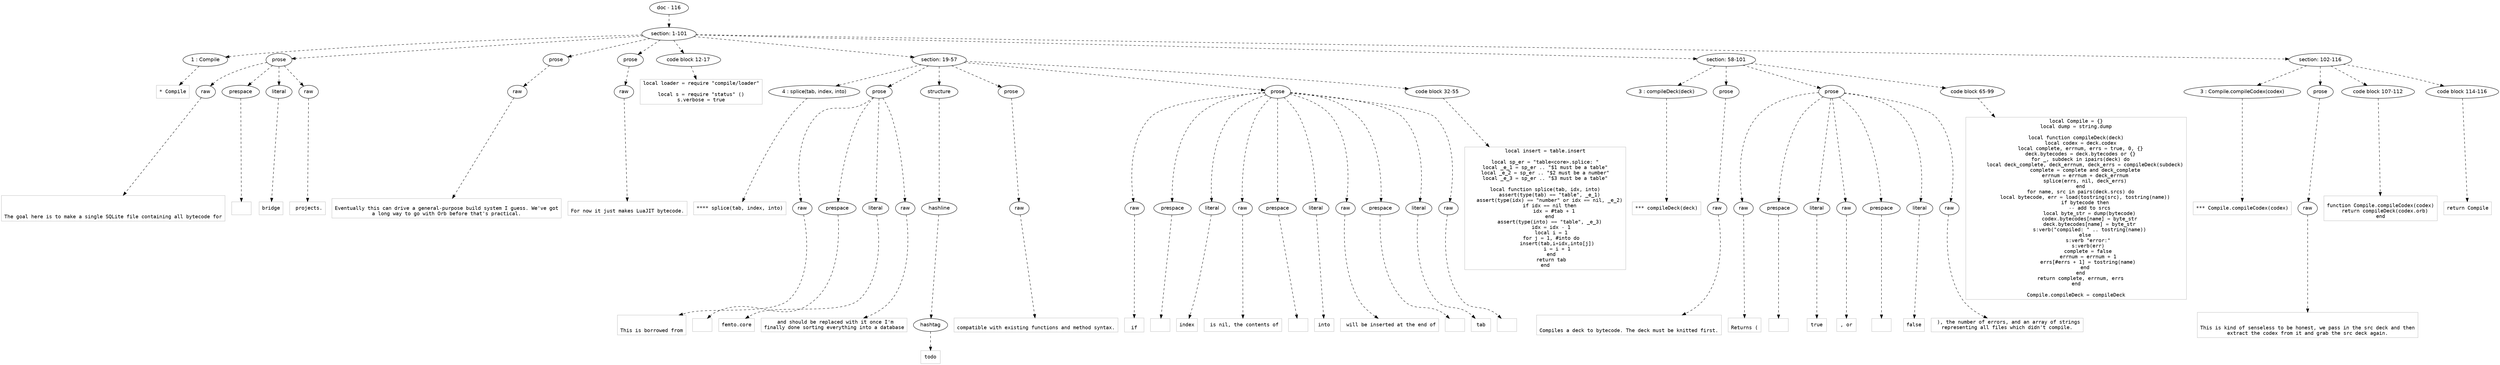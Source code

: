 digraph lpegNode {

node [fontname=Helvetica]
edge [style=dashed]

doc_0 [label="doc - 116"]


doc_0 -> { section_1}
{rank=same; section_1}

section_1 [label="section: 1-101"]


// END RANK doc_0

section_1 -> { header_2 prose_3 prose_4 prose_5 codeblock_6 section_7 section_8 section_9}
{rank=same; header_2 prose_3 prose_4 prose_5 codeblock_6 section_7 section_8 section_9}

header_2 [label="1 : Compile"]

prose_3 [label="prose"]

prose_4 [label="prose"]

prose_5 [label="prose"]

codeblock_6 [label="code block 12-17"]

section_7 [label="section: 19-57"]

section_8 [label="section: 58-101"]

section_9 [label="section: 102-116"]


// END RANK section_1

header_2 -> leaf_10
leaf_10  [color=Gray,shape=rectangle,fontname=Inconsolata,label="* Compile"]
// END RANK header_2

prose_3 -> { raw_11 prespace_12 literal_13 raw_14}
{rank=same; raw_11 prespace_12 literal_13 raw_14}

raw_11 [label="raw"]

prespace_12 [label="prespace"]

literal_13 [label="literal"]

raw_14 [label="raw"]


// END RANK prose_3

raw_11 -> leaf_15
leaf_15  [color=Gray,shape=rectangle,fontname=Inconsolata,label="


The goal here is to make a single SQLite file containing all bytecode for"]
// END RANK raw_11

prespace_12 -> leaf_16
leaf_16  [color=Gray,shape=rectangle,fontname=Inconsolata,label=""]
// END RANK prespace_12

literal_13 -> leaf_17
leaf_17  [color=Gray,shape=rectangle,fontname=Inconsolata,label="bridge"]
// END RANK literal_13

raw_14 -> leaf_18
leaf_18  [color=Gray,shape=rectangle,fontname=Inconsolata,label=" projects.
"]
// END RANK raw_14

prose_4 -> { raw_19}
{rank=same; raw_19}

raw_19 [label="raw"]


// END RANK prose_4

raw_19 -> leaf_20
leaf_20  [color=Gray,shape=rectangle,fontname=Inconsolata,label="
Eventually this can drive a general-purpose build system I guess. We've got
a long way to go with Orb before that's practical.
"]
// END RANK raw_19

prose_5 -> { raw_21}
{rank=same; raw_21}

raw_21 [label="raw"]


// END RANK prose_5

raw_21 -> leaf_22
leaf_22  [color=Gray,shape=rectangle,fontname=Inconsolata,label="
For now it just makes LuaJIT bytecode.
"]
// END RANK raw_21

codeblock_6 -> leaf_23
leaf_23  [color=Gray,shape=rectangle,fontname=Inconsolata,label="local loader = require \"compile/loader\"

local s = require \"status\" ()
s.verbose = true"]
// END RANK codeblock_6

section_7 -> { header_24 prose_25 structure_26 prose_27 prose_28 codeblock_29}
{rank=same; header_24 prose_25 structure_26 prose_27 prose_28 codeblock_29}

header_24 [label="4 : splice(tab, index, into)"]

prose_25 [label="prose"]

structure_26 [label="structure"]

prose_27 [label="prose"]

prose_28 [label="prose"]

codeblock_29 [label="code block 32-55"]


// END RANK section_7

header_24 -> leaf_30
leaf_30  [color=Gray,shape=rectangle,fontname=Inconsolata,label="**** splice(tab, index, into)"]
// END RANK header_24

prose_25 -> { raw_31 prespace_32 literal_33 raw_34}
{rank=same; raw_31 prespace_32 literal_33 raw_34}

raw_31 [label="raw"]

prespace_32 [label="prespace"]

literal_33 [label="literal"]

raw_34 [label="raw"]


// END RANK prose_25

raw_31 -> leaf_35
leaf_35  [color=Gray,shape=rectangle,fontname=Inconsolata,label="

This is borrowed from"]
// END RANK raw_31

prespace_32 -> leaf_36
leaf_36  [color=Gray,shape=rectangle,fontname=Inconsolata,label=" "]
// END RANK prespace_32

literal_33 -> leaf_37
leaf_37  [color=Gray,shape=rectangle,fontname=Inconsolata,label="femto.core"]
// END RANK literal_33

raw_34 -> leaf_38
leaf_38  [color=Gray,shape=rectangle,fontname=Inconsolata,label=" and should be replaced with it once I'm
finally done sorting everything into a database
"]
// END RANK raw_34

structure_26 -> { hashline_39}
{rank=same; hashline_39}

hashline_39 [label="hashline"]


// END RANK structure_26

hashline_39 -> { hashtag_40}
{rank=same; hashtag_40}

hashtag_40 [label="hashtag"]


// END RANK hashline_39

hashtag_40 -> leaf_41
leaf_41  [color=Gray,shape=rectangle,fontname=Inconsolata,label="todo"]
// END RANK hashtag_40

prose_27 -> { raw_42}
{rank=same; raw_42}

raw_42 [label="raw"]


// END RANK prose_27

raw_42 -> leaf_43
leaf_43  [color=Gray,shape=rectangle,fontname=Inconsolata,label="
compatible with existing functions and method syntax.
"]
// END RANK raw_42

prose_28 -> { raw_44 prespace_45 literal_46 raw_47 prespace_48 literal_49 raw_50 prespace_51 literal_52 raw_53}
{rank=same; raw_44 prespace_45 literal_46 raw_47 prespace_48 literal_49 raw_50 prespace_51 literal_52 raw_53}

raw_44 [label="raw"]

prespace_45 [label="prespace"]

literal_46 [label="literal"]

raw_47 [label="raw"]

prespace_48 [label="prespace"]

literal_49 [label="literal"]

raw_50 [label="raw"]

prespace_51 [label="prespace"]

literal_52 [label="literal"]

raw_53 [label="raw"]


// END RANK prose_28

raw_44 -> leaf_54
leaf_54  [color=Gray,shape=rectangle,fontname=Inconsolata,label="
if"]
// END RANK raw_44

prespace_45 -> leaf_55
leaf_55  [color=Gray,shape=rectangle,fontname=Inconsolata,label=" "]
// END RANK prespace_45

literal_46 -> leaf_56
leaf_56  [color=Gray,shape=rectangle,fontname=Inconsolata,label="index"]
// END RANK literal_46

raw_47 -> leaf_57
leaf_57  [color=Gray,shape=rectangle,fontname=Inconsolata,label=" is nil, the contents of"]
// END RANK raw_47

prespace_48 -> leaf_58
leaf_58  [color=Gray,shape=rectangle,fontname=Inconsolata,label=" "]
// END RANK prespace_48

literal_49 -> leaf_59
leaf_59  [color=Gray,shape=rectangle,fontname=Inconsolata,label="into"]
// END RANK literal_49

raw_50 -> leaf_60
leaf_60  [color=Gray,shape=rectangle,fontname=Inconsolata,label=" will be inserted at the end of"]
// END RANK raw_50

prespace_51 -> leaf_61
leaf_61  [color=Gray,shape=rectangle,fontname=Inconsolata,label=""]
// END RANK prespace_51

literal_52 -> leaf_62
leaf_62  [color=Gray,shape=rectangle,fontname=Inconsolata,label="tab"]
// END RANK literal_52

raw_53 -> leaf_63
leaf_63  [color=Gray,shape=rectangle,fontname=Inconsolata,label="
"]
// END RANK raw_53

codeblock_29 -> leaf_64
leaf_64  [color=Gray,shape=rectangle,fontname=Inconsolata,label="local insert = table.insert

local sp_er = \"table<core>.splice: \"
local _e_1 = sp_er .. \"$1 must be a table\"
local _e_2 = sp_er .. \"$2 must be a number\"
local _e_3 = sp_er .. \"$3 must be a table\"

local function splice(tab, idx, into)
   assert(type(tab) == \"table\", _e_1)
   assert(type(idx) == \"number\" or idx == nil, _e_2)
   if idx == nil then
      idx = #tab + 1
   end
   assert(type(into) == \"table\", _e_3)
    idx = idx - 1
    local i = 1
    for j = 1, #into do
        insert(tab,i+idx,into[j])
        i = i + 1
    end
    return tab
end"]
// END RANK codeblock_29

section_8 -> { header_65 prose_66 prose_67 codeblock_68}
{rank=same; header_65 prose_66 prose_67 codeblock_68}

header_65 [label="3 : compileDeck(deck)"]

prose_66 [label="prose"]

prose_67 [label="prose"]

codeblock_68 [label="code block 65-99"]


// END RANK section_8

header_65 -> leaf_69
leaf_69  [color=Gray,shape=rectangle,fontname=Inconsolata,label="*** compileDeck(deck)"]
// END RANK header_65

prose_66 -> { raw_70}
{rank=same; raw_70}

raw_70 [label="raw"]


// END RANK prose_66

raw_70 -> leaf_71
leaf_71  [color=Gray,shape=rectangle,fontname=Inconsolata,label="

Compiles a deck to bytecode. The deck must be knitted first.
"]
// END RANK raw_70

prose_67 -> { raw_72 prespace_73 literal_74 raw_75 prespace_76 literal_77 raw_78}
{rank=same; raw_72 prespace_73 literal_74 raw_75 prespace_76 literal_77 raw_78}

raw_72 [label="raw"]

prespace_73 [label="prespace"]

literal_74 [label="literal"]

raw_75 [label="raw"]

prespace_76 [label="prespace"]

literal_77 [label="literal"]

raw_78 [label="raw"]


// END RANK prose_67

raw_72 -> leaf_79
leaf_79  [color=Gray,shape=rectangle,fontname=Inconsolata,label="
Returns ("]
// END RANK raw_72

prespace_73 -> leaf_80
leaf_80  [color=Gray,shape=rectangle,fontname=Inconsolata,label=" "]
// END RANK prespace_73

literal_74 -> leaf_81
leaf_81  [color=Gray,shape=rectangle,fontname=Inconsolata,label="true"]
// END RANK literal_74

raw_75 -> leaf_82
leaf_82  [color=Gray,shape=rectangle,fontname=Inconsolata,label=", or"]
// END RANK raw_75

prespace_76 -> leaf_83
leaf_83  [color=Gray,shape=rectangle,fontname=Inconsolata,label=" "]
// END RANK prespace_76

literal_77 -> leaf_84
leaf_84  [color=Gray,shape=rectangle,fontname=Inconsolata,label="false"]
// END RANK literal_77

raw_78 -> leaf_85
leaf_85  [color=Gray,shape=rectangle,fontname=Inconsolata,label=" ), the number of errors, and an array of strings
representing all files which didn't compile.
"]
// END RANK raw_78

codeblock_68 -> leaf_86
leaf_86  [color=Gray,shape=rectangle,fontname=Inconsolata,label="local Compile = {}
local dump = string.dump

local function compileDeck(deck)
   local codex = deck.codex
   local complete, errnum, errs = true, 0, {}
   deck.bytecodes = deck.bytecodes or {}
   for _, subdeck in ipairs(deck) do
      local deck_complete, deck_errnum, deck_errs = compileDeck(subdeck)
      complete = complete and deck_complete
      errnum = errnum + deck_errnum
      splice(errs, nil, deck_errs)
   end
   for name, src in pairs(deck.srcs) do
      local bytecode, err = load(tostring(src), tostring(name))
      if bytecode then
         -- add to srcs
         local byte_str = dump(bytecode)
         codex.bytecodes[name] = byte_str
         deck.bytecodes[name] = byte_str
         s:verb(\"compiled: \" .. tostring(name))
      else
        s:verb \"error:\"
        s:verb(err)
        complete = false
        errnum = errnum + 1
        errs[#errs + 1] = tostring(name)
      end
   end
   return complete, errnum, errs
end

Compile.compileDeck = compileDeck"]
// END RANK codeblock_68

section_9 -> { header_87 prose_88 codeblock_89 codeblock_90}
{rank=same; header_87 prose_88 codeblock_89 codeblock_90}

header_87 [label="3 : Compile.compileCodex(codex)"]

prose_88 [label="prose"]

codeblock_89 [label="code block 107-112"]

codeblock_90 [label="code block 114-116"]


// END RANK section_9

header_87 -> leaf_91
leaf_91  [color=Gray,shape=rectangle,fontname=Inconsolata,label="*** Compile.compileCodex(codex)"]
// END RANK header_87

prose_88 -> { raw_92}
{rank=same; raw_92}

raw_92 [label="raw"]


// END RANK prose_88

raw_92 -> leaf_93
leaf_93  [color=Gray,shape=rectangle,fontname=Inconsolata,label="

This is kind of senseless to be honest, we pass in the src deck and then
extract the codex from it and grab the src deck again.
"]
// END RANK raw_92

codeblock_89 -> leaf_94
leaf_94  [color=Gray,shape=rectangle,fontname=Inconsolata,label="
function Compile.compileCodex(codex)
   return compileDeck(codex.orb)
end"]
// END RANK codeblock_89

codeblock_90 -> leaf_95
leaf_95  [color=Gray,shape=rectangle,fontname=Inconsolata,label="return Compile"]
// END RANK codeblock_90


}
